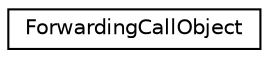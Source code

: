 digraph "Graphical Class Hierarchy"
{
  edge [fontname="Helvetica",fontsize="10",labelfontname="Helvetica",labelfontsize="10"];
  node [fontname="Helvetica",fontsize="10",shape=record];
  rankdir="LR";
  Node0 [label="ForwardingCallObject",height=0.2,width=0.4,color="black", fillcolor="white", style="filled",URL="$struct_forwarding_call_object.html"];
}
